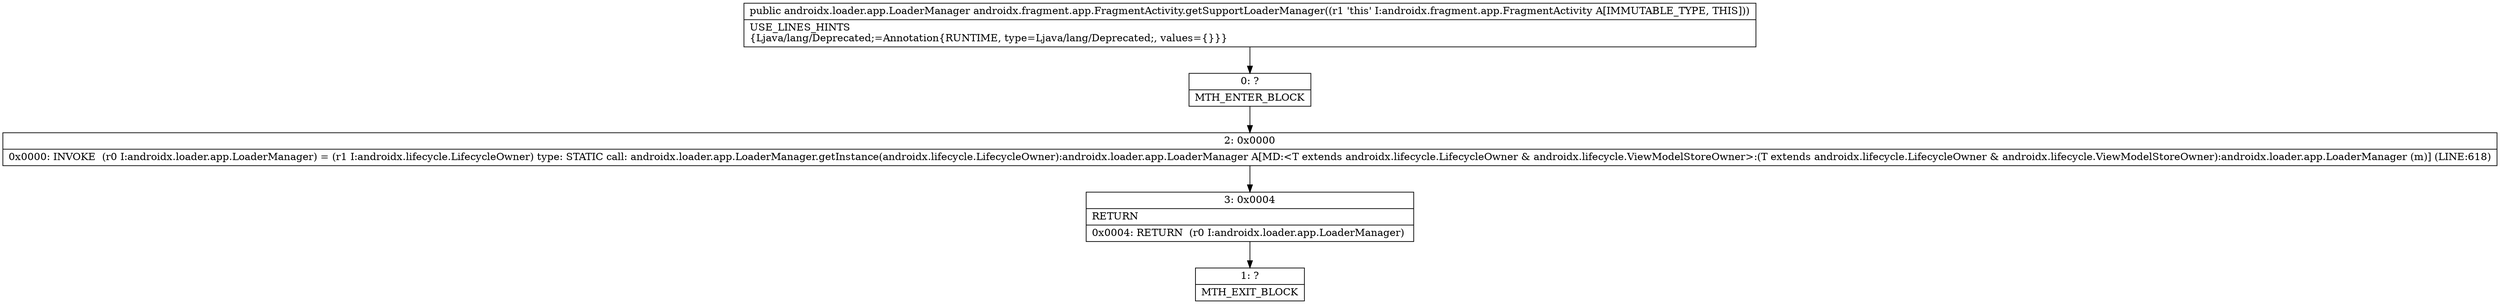 digraph "CFG forandroidx.fragment.app.FragmentActivity.getSupportLoaderManager()Landroidx\/loader\/app\/LoaderManager;" {
Node_0 [shape=record,label="{0\:\ ?|MTH_ENTER_BLOCK\l}"];
Node_2 [shape=record,label="{2\:\ 0x0000|0x0000: INVOKE  (r0 I:androidx.loader.app.LoaderManager) = (r1 I:androidx.lifecycle.LifecycleOwner) type: STATIC call: androidx.loader.app.LoaderManager.getInstance(androidx.lifecycle.LifecycleOwner):androidx.loader.app.LoaderManager A[MD:\<T extends androidx.lifecycle.LifecycleOwner & androidx.lifecycle.ViewModelStoreOwner\>:(T extends androidx.lifecycle.LifecycleOwner & androidx.lifecycle.ViewModelStoreOwner):androidx.loader.app.LoaderManager (m)] (LINE:618)\l}"];
Node_3 [shape=record,label="{3\:\ 0x0004|RETURN\l|0x0004: RETURN  (r0 I:androidx.loader.app.LoaderManager) \l}"];
Node_1 [shape=record,label="{1\:\ ?|MTH_EXIT_BLOCK\l}"];
MethodNode[shape=record,label="{public androidx.loader.app.LoaderManager androidx.fragment.app.FragmentActivity.getSupportLoaderManager((r1 'this' I:androidx.fragment.app.FragmentActivity A[IMMUTABLE_TYPE, THIS]))  | USE_LINES_HINTS\l\{Ljava\/lang\/Deprecated;=Annotation\{RUNTIME, type=Ljava\/lang\/Deprecated;, values=\{\}\}\}\l}"];
MethodNode -> Node_0;Node_0 -> Node_2;
Node_2 -> Node_3;
Node_3 -> Node_1;
}

